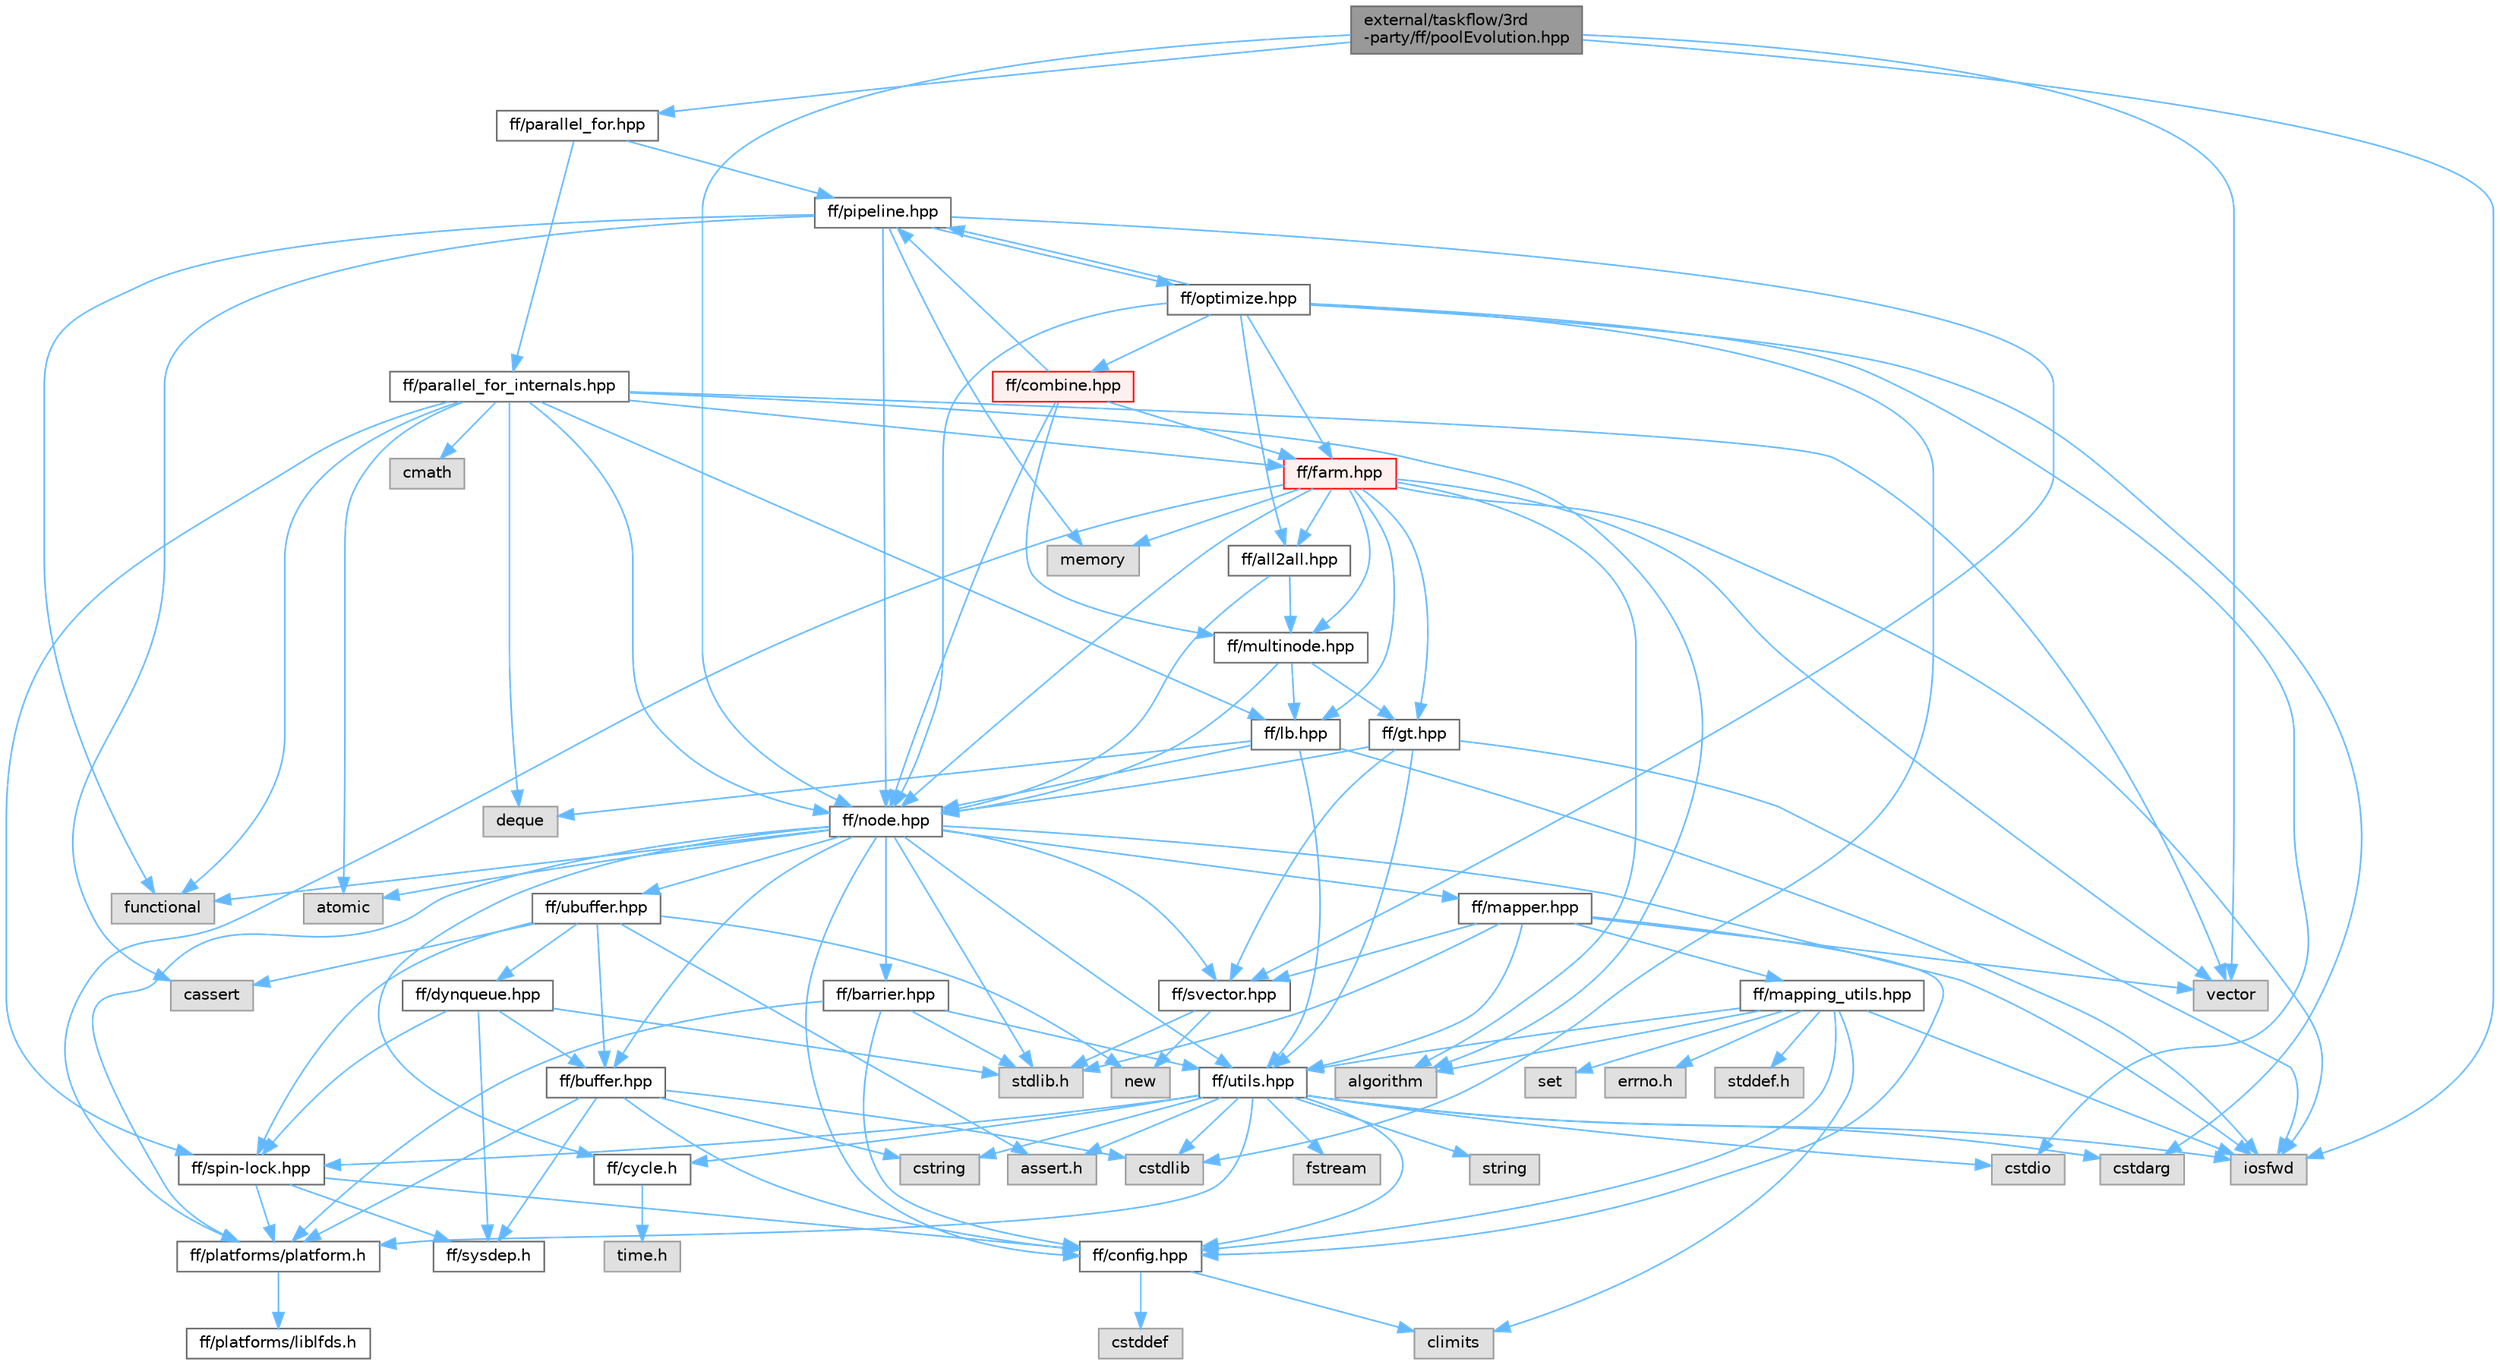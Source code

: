 digraph "external/taskflow/3rd-party/ff/poolEvolution.hpp"
{
 // LATEX_PDF_SIZE
  bgcolor="transparent";
  edge [fontname=Helvetica,fontsize=10,labelfontname=Helvetica,labelfontsize=10];
  node [fontname=Helvetica,fontsize=10,shape=box,height=0.2,width=0.4];
  Node1 [id="Node000001",label="external/taskflow/3rd\l-party/ff/poolEvolution.hpp",height=0.2,width=0.4,color="gray40", fillcolor="grey60", style="filled", fontcolor="black",tooltip="The PoolEvolution pattern models the evolution of a given population."];
  Node1 -> Node2 [id="edge125_Node000001_Node000002",color="steelblue1",style="solid",tooltip=" "];
  Node2 [id="Node000002",label="iosfwd",height=0.2,width=0.4,color="grey60", fillcolor="#E0E0E0", style="filled",tooltip=" "];
  Node1 -> Node3 [id="edge126_Node000001_Node000003",color="steelblue1",style="solid",tooltip=" "];
  Node3 [id="Node000003",label="vector",height=0.2,width=0.4,color="grey60", fillcolor="#E0E0E0", style="filled",tooltip=" "];
  Node1 -> Node4 [id="edge127_Node000001_Node000004",color="steelblue1",style="solid",tooltip=" "];
  Node4 [id="Node000004",label="ff/node.hpp",height=0.2,width=0.4,color="grey40", fillcolor="white", style="filled",URL="$node_8hpp.html",tooltip="FastFlow ff_node"];
  Node4 -> Node5 [id="edge128_Node000004_Node000005",color="steelblue1",style="solid",tooltip=" "];
  Node5 [id="Node000005",label="stdlib.h",height=0.2,width=0.4,color="grey60", fillcolor="#E0E0E0", style="filled",tooltip=" "];
  Node4 -> Node2 [id="edge129_Node000004_Node000002",color="steelblue1",style="solid",tooltip=" "];
  Node4 -> Node6 [id="edge130_Node000004_Node000006",color="steelblue1",style="solid",tooltip=" "];
  Node6 [id="Node000006",label="functional",height=0.2,width=0.4,color="grey60", fillcolor="#E0E0E0", style="filled",tooltip=" "];
  Node4 -> Node7 [id="edge131_Node000004_Node000007",color="steelblue1",style="solid",tooltip=" "];
  Node7 [id="Node000007",label="ff/platforms/platform.h",height=0.2,width=0.4,color="grey40", fillcolor="white", style="filled",URL="$external_2taskflow_23rd-party_2ff_2platforms_2_platform_8h.html",tooltip=" "];
  Node7 -> Node8 [id="edge132_Node000007_Node000008",color="steelblue1",style="solid",tooltip=" "];
  Node8 [id="Node000008",label="ff/platforms/liblfds.h",height=0.2,width=0.4,color="grey40", fillcolor="white", style="filled",URL="$liblfds_8h.html",tooltip=" "];
  Node4 -> Node9 [id="edge133_Node000004_Node000009",color="steelblue1",style="solid",tooltip=" "];
  Node9 [id="Node000009",label="ff/cycle.h",height=0.2,width=0.4,color="grey40", fillcolor="white", style="filled",URL="$cycle_8h.html",tooltip=" "];
  Node9 -> Node10 [id="edge134_Node000009_Node000010",color="steelblue1",style="solid",tooltip=" "];
  Node10 [id="Node000010",label="time.h",height=0.2,width=0.4,color="grey60", fillcolor="#E0E0E0", style="filled",tooltip=" "];
  Node4 -> Node11 [id="edge135_Node000004_Node000011",color="steelblue1",style="solid",tooltip=" "];
  Node11 [id="Node000011",label="ff/utils.hpp",height=0.2,width=0.4,color="grey40", fillcolor="white", style="filled",URL="$utils_8hpp.html",tooltip="Utility functions"];
  Node11 -> Node12 [id="edge136_Node000011_Node000012",color="steelblue1",style="solid",tooltip=" "];
  Node12 [id="Node000012",label="assert.h",height=0.2,width=0.4,color="grey60", fillcolor="#E0E0E0", style="filled",tooltip=" "];
  Node11 -> Node13 [id="edge137_Node000011_Node000013",color="steelblue1",style="solid",tooltip=" "];
  Node13 [id="Node000013",label="cstdio",height=0.2,width=0.4,color="grey60", fillcolor="#E0E0E0", style="filled",tooltip=" "];
  Node11 -> Node14 [id="edge138_Node000011_Node000014",color="steelblue1",style="solid",tooltip=" "];
  Node14 [id="Node000014",label="cstdlib",height=0.2,width=0.4,color="grey60", fillcolor="#E0E0E0", style="filled",tooltip=" "];
  Node11 -> Node15 [id="edge139_Node000011_Node000015",color="steelblue1",style="solid",tooltip=" "];
  Node15 [id="Node000015",label="cstdarg",height=0.2,width=0.4,color="grey60", fillcolor="#E0E0E0", style="filled",tooltip=" "];
  Node11 -> Node2 [id="edge140_Node000011_Node000002",color="steelblue1",style="solid",tooltip=" "];
  Node11 -> Node16 [id="edge141_Node000011_Node000016",color="steelblue1",style="solid",tooltip=" "];
  Node16 [id="Node000016",label="ff/config.hpp",height=0.2,width=0.4,color="grey40", fillcolor="white", style="filled",URL="$config_8hpp.html",tooltip=" "];
  Node16 -> Node17 [id="edge142_Node000016_Node000017",color="steelblue1",style="solid",tooltip=" "];
  Node17 [id="Node000017",label="cstddef",height=0.2,width=0.4,color="grey60", fillcolor="#E0E0E0", style="filled",tooltip=" "];
  Node16 -> Node18 [id="edge143_Node000016_Node000018",color="steelblue1",style="solid",tooltip=" "];
  Node18 [id="Node000018",label="climits",height=0.2,width=0.4,color="grey60", fillcolor="#E0E0E0", style="filled",tooltip=" "];
  Node11 -> Node7 [id="edge144_Node000011_Node000007",color="steelblue1",style="solid",tooltip=" "];
  Node11 -> Node19 [id="edge145_Node000011_Node000019",color="steelblue1",style="solid",tooltip=" "];
  Node19 [id="Node000019",label="cstring",height=0.2,width=0.4,color="grey60", fillcolor="#E0E0E0", style="filled",tooltip=" "];
  Node11 -> Node20 [id="edge146_Node000011_Node000020",color="steelblue1",style="solid",tooltip=" "];
  Node20 [id="Node000020",label="string",height=0.2,width=0.4,color="grey60", fillcolor="#E0E0E0", style="filled",tooltip=" "];
  Node11 -> Node21 [id="edge147_Node000011_Node000021",color="steelblue1",style="solid",tooltip=" "];
  Node21 [id="Node000021",label="fstream",height=0.2,width=0.4,color="grey60", fillcolor="#E0E0E0", style="filled",tooltip=" "];
  Node11 -> Node9 [id="edge148_Node000011_Node000009",color="steelblue1",style="solid",tooltip=" "];
  Node11 -> Node22 [id="edge149_Node000011_Node000022",color="steelblue1",style="solid",tooltip=" "];
  Node22 [id="Node000022",label="ff/spin-lock.hpp",height=0.2,width=0.4,color="grey40", fillcolor="white", style="filled",URL="$spin-lock_8hpp.html",tooltip="This file contains several alternative spin lock(s) implementations that can be used as FastFlow spin..."];
  Node22 -> Node23 [id="edge150_Node000022_Node000023",color="steelblue1",style="solid",tooltip=" "];
  Node23 [id="Node000023",label="ff/sysdep.h",height=0.2,width=0.4,color="grey40", fillcolor="white", style="filled",URL="$sysdep_8h.html",tooltip=" "];
  Node22 -> Node7 [id="edge151_Node000022_Node000007",color="steelblue1",style="solid",tooltip=" "];
  Node22 -> Node16 [id="edge152_Node000022_Node000016",color="steelblue1",style="solid",tooltip=" "];
  Node4 -> Node24 [id="edge153_Node000004_Node000024",color="steelblue1",style="solid",tooltip=" "];
  Node24 [id="Node000024",label="ff/buffer.hpp",height=0.2,width=0.4,color="grey40", fillcolor="white", style="filled",URL="$buffer_8hpp.html",tooltip="This file contains the definition of the bounded SPSC channel buffer used in FastFlow"];
  Node24 -> Node14 [id="edge154_Node000024_Node000014",color="steelblue1",style="solid",tooltip=" "];
  Node24 -> Node19 [id="edge155_Node000024_Node000019",color="steelblue1",style="solid",tooltip=" "];
  Node24 -> Node23 [id="edge156_Node000024_Node000023",color="steelblue1",style="solid",tooltip=" "];
  Node24 -> Node16 [id="edge157_Node000024_Node000016",color="steelblue1",style="solid",tooltip=" "];
  Node24 -> Node7 [id="edge158_Node000024_Node000007",color="steelblue1",style="solid",tooltip=" "];
  Node4 -> Node25 [id="edge159_Node000004_Node000025",color="steelblue1",style="solid",tooltip=" "];
  Node25 [id="Node000025",label="ff/ubuffer.hpp",height=0.2,width=0.4,color="grey40", fillcolor="white", style="filled",URL="$ubuffer_8hpp.html",tooltip="This file contains the definition of the unbounded SWSR circular buffer used in FastFlow"];
  Node25 -> Node12 [id="edge160_Node000025_Node000012",color="steelblue1",style="solid",tooltip=" "];
  Node25 -> Node26 [id="edge161_Node000025_Node000026",color="steelblue1",style="solid",tooltip=" "];
  Node26 [id="Node000026",label="cassert",height=0.2,width=0.4,color="grey60", fillcolor="#E0E0E0", style="filled",tooltip=" "];
  Node25 -> Node27 [id="edge162_Node000025_Node000027",color="steelblue1",style="solid",tooltip=" "];
  Node27 [id="Node000027",label="new",height=0.2,width=0.4,color="grey60", fillcolor="#E0E0E0", style="filled",tooltip=" "];
  Node25 -> Node28 [id="edge163_Node000025_Node000028",color="steelblue1",style="solid",tooltip=" "];
  Node28 [id="Node000028",label="ff/dynqueue.hpp",height=0.2,width=0.4,color="grey40", fillcolor="white", style="filled",URL="$dynqueue_8hpp.html",tooltip="Implementation of a dynamic queue. Not currently used."];
  Node28 -> Node5 [id="edge164_Node000028_Node000005",color="steelblue1",style="solid",tooltip=" "];
  Node28 -> Node24 [id="edge165_Node000028_Node000024",color="steelblue1",style="solid",tooltip=" "];
  Node28 -> Node22 [id="edge166_Node000028_Node000022",color="steelblue1",style="solid",tooltip=" "];
  Node28 -> Node23 [id="edge167_Node000028_Node000023",color="steelblue1",style="solid",tooltip=" "];
  Node25 -> Node24 [id="edge168_Node000025_Node000024",color="steelblue1",style="solid",tooltip=" "];
  Node25 -> Node22 [id="edge169_Node000025_Node000022",color="steelblue1",style="solid",tooltip=" "];
  Node4 -> Node29 [id="edge170_Node000004_Node000029",color="steelblue1",style="solid",tooltip=" "];
  Node29 [id="Node000029",label="ff/mapper.hpp",height=0.2,width=0.4,color="grey40", fillcolor="white", style="filled",URL="$mapper_8hpp.html",tooltip="This file contains the thread mapper definition used in FastFlow"];
  Node29 -> Node5 [id="edge171_Node000029_Node000005",color="steelblue1",style="solid",tooltip=" "];
  Node29 -> Node16 [id="edge172_Node000029_Node000016",color="steelblue1",style="solid",tooltip=" "];
  Node29 -> Node30 [id="edge173_Node000029_Node000030",color="steelblue1",style="solid",tooltip=" "];
  Node30 [id="Node000030",label="ff/svector.hpp",height=0.2,width=0.4,color="grey40", fillcolor="white", style="filled",URL="$svector_8hpp.html",tooltip="Simple yet efficient dynamic vector"];
  Node30 -> Node5 [id="edge174_Node000030_Node000005",color="steelblue1",style="solid",tooltip=" "];
  Node30 -> Node27 [id="edge175_Node000030_Node000027",color="steelblue1",style="solid",tooltip=" "];
  Node29 -> Node11 [id="edge176_Node000029_Node000011",color="steelblue1",style="solid",tooltip=" "];
  Node29 -> Node31 [id="edge177_Node000029_Node000031",color="steelblue1",style="solid",tooltip=" "];
  Node31 [id="Node000031",label="ff/mapping_utils.hpp",height=0.2,width=0.4,color="grey40", fillcolor="white", style="filled",URL="$mapping__utils_8hpp.html",tooltip="This file contains utilities for plaform inspection and thread pinning"];
  Node31 -> Node18 [id="edge178_Node000031_Node000018",color="steelblue1",style="solid",tooltip=" "];
  Node31 -> Node32 [id="edge179_Node000031_Node000032",color="steelblue1",style="solid",tooltip=" "];
  Node32 [id="Node000032",label="set",height=0.2,width=0.4,color="grey60", fillcolor="#E0E0E0", style="filled",tooltip=" "];
  Node31 -> Node33 [id="edge180_Node000031_Node000033",color="steelblue1",style="solid",tooltip=" "];
  Node33 [id="Node000033",label="algorithm",height=0.2,width=0.4,color="grey60", fillcolor="#E0E0E0", style="filled",tooltip=" "];
  Node31 -> Node2 [id="edge181_Node000031_Node000002",color="steelblue1",style="solid",tooltip=" "];
  Node31 -> Node34 [id="edge182_Node000031_Node000034",color="steelblue1",style="solid",tooltip=" "];
  Node34 [id="Node000034",label="errno.h",height=0.2,width=0.4,color="grey60", fillcolor="#E0E0E0", style="filled",tooltip=" "];
  Node31 -> Node16 [id="edge183_Node000031_Node000016",color="steelblue1",style="solid",tooltip=" "];
  Node31 -> Node11 [id="edge184_Node000031_Node000011",color="steelblue1",style="solid",tooltip=" "];
  Node31 -> Node35 [id="edge185_Node000031_Node000035",color="steelblue1",style="solid",tooltip=" "];
  Node35 [id="Node000035",label="stddef.h",height=0.2,width=0.4,color="grey60", fillcolor="#E0E0E0", style="filled",tooltip=" "];
  Node29 -> Node3 [id="edge186_Node000029_Node000003",color="steelblue1",style="solid",tooltip=" "];
  Node4 -> Node16 [id="edge187_Node000004_Node000016",color="steelblue1",style="solid",tooltip=" "];
  Node4 -> Node30 [id="edge188_Node000004_Node000030",color="steelblue1",style="solid",tooltip=" "];
  Node4 -> Node36 [id="edge189_Node000004_Node000036",color="steelblue1",style="solid",tooltip=" "];
  Node36 [id="Node000036",label="ff/barrier.hpp",height=0.2,width=0.4,color="grey40", fillcolor="white", style="filled",URL="$barrier_8hpp.html",tooltip="FastFlow blocking and non-blocking barrier implementations"];
  Node36 -> Node5 [id="edge190_Node000036_Node000005",color="steelblue1",style="solid",tooltip=" "];
  Node36 -> Node7 [id="edge191_Node000036_Node000007",color="steelblue1",style="solid",tooltip=" "];
  Node36 -> Node11 [id="edge192_Node000036_Node000011",color="steelblue1",style="solid",tooltip=" "];
  Node36 -> Node16 [id="edge193_Node000036_Node000016",color="steelblue1",style="solid",tooltip=" "];
  Node4 -> Node37 [id="edge194_Node000004_Node000037",color="steelblue1",style="solid",tooltip=" "];
  Node37 [id="Node000037",label="atomic",height=0.2,width=0.4,color="grey60", fillcolor="#E0E0E0", style="filled",tooltip=" "];
  Node1 -> Node38 [id="edge195_Node000001_Node000038",color="steelblue1",style="solid",tooltip=" "];
  Node38 [id="Node000038",label="ff/parallel_for.hpp",height=0.2,width=0.4,color="grey40", fillcolor="white", style="filled",URL="$parallel__for_8hpp.html",tooltip="It describes the ParallelFor/ParallelForReduce/ParallelForPipeReduce patterns."];
  Node38 -> Node39 [id="edge196_Node000038_Node000039",color="steelblue1",style="solid",tooltip=" "];
  Node39 [id="Node000039",label="ff/pipeline.hpp",height=0.2,width=0.4,color="grey40", fillcolor="white", style="filled",URL="$3rd-party_2ff_2pipeline_8hpp.html",tooltip="This file implements the pipeline skeleton, both in the high-level pattern syntax (ff::ff_pipe) and l..."];
  Node39 -> Node26 [id="edge197_Node000039_Node000026",color="steelblue1",style="solid",tooltip=" "];
  Node39 -> Node40 [id="edge198_Node000039_Node000040",color="steelblue1",style="solid",tooltip=" "];
  Node40 [id="Node000040",label="memory",height=0.2,width=0.4,color="grey60", fillcolor="#E0E0E0", style="filled",tooltip=" "];
  Node39 -> Node6 [id="edge199_Node000039_Node000006",color="steelblue1",style="solid",tooltip=" "];
  Node39 -> Node30 [id="edge200_Node000039_Node000030",color="steelblue1",style="solid",tooltip=" "];
  Node39 -> Node4 [id="edge201_Node000039_Node000004",color="steelblue1",style="solid",tooltip=" "];
  Node39 -> Node41 [id="edge202_Node000039_Node000041",color="steelblue1",style="solid",tooltip=" "];
  Node41 [id="Node000041",label="ff/optimize.hpp",height=0.2,width=0.4,color="grey40", fillcolor="white", style="filled",URL="$optimize_8hpp.html",tooltip="FastFlow optimization heuristics"];
  Node41 -> Node13 [id="edge203_Node000041_Node000013",color="steelblue1",style="solid",tooltip=" "];
  Node41 -> Node14 [id="edge204_Node000041_Node000014",color="steelblue1",style="solid",tooltip=" "];
  Node41 -> Node15 [id="edge205_Node000041_Node000015",color="steelblue1",style="solid",tooltip=" "];
  Node41 -> Node4 [id="edge206_Node000041_Node000004",color="steelblue1",style="solid",tooltip=" "];
  Node41 -> Node39 [id="edge207_Node000041_Node000039",color="steelblue1",style="solid",tooltip=" "];
  Node41 -> Node42 [id="edge208_Node000041_Node000042",color="steelblue1",style="solid",tooltip=" "];
  Node42 [id="Node000042",label="ff/farm.hpp",height=0.2,width=0.4,color="red", fillcolor="#FFF0F0", style="filled",URL="$farm_8hpp.html",tooltip="Farm pattern"];
  Node42 -> Node2 [id="edge209_Node000042_Node000002",color="steelblue1",style="solid",tooltip=" "];
  Node42 -> Node3 [id="edge210_Node000042_Node000003",color="steelblue1",style="solid",tooltip=" "];
  Node42 -> Node33 [id="edge211_Node000042_Node000033",color="steelblue1",style="solid",tooltip=" "];
  Node42 -> Node40 [id="edge212_Node000042_Node000040",color="steelblue1",style="solid",tooltip=" "];
  Node42 -> Node7 [id="edge213_Node000042_Node000007",color="steelblue1",style="solid",tooltip=" "];
  Node42 -> Node43 [id="edge214_Node000042_Node000043",color="steelblue1",style="solid",tooltip=" "];
  Node43 [id="Node000043",label="ff/lb.hpp",height=0.2,width=0.4,color="grey40", fillcolor="white", style="filled",URL="$lb_8hpp.html",tooltip="Farm Emitter (not a ff_node)"];
  Node43 -> Node2 [id="edge215_Node000043_Node000002",color="steelblue1",style="solid",tooltip=" "];
  Node43 -> Node44 [id="edge216_Node000043_Node000044",color="steelblue1",style="solid",tooltip=" "];
  Node44 [id="Node000044",label="deque",height=0.2,width=0.4,color="grey60", fillcolor="#E0E0E0", style="filled",tooltip=" "];
  Node43 -> Node11 [id="edge217_Node000043_Node000011",color="steelblue1",style="solid",tooltip=" "];
  Node43 -> Node4 [id="edge218_Node000043_Node000004",color="steelblue1",style="solid",tooltip=" "];
  Node42 -> Node45 [id="edge219_Node000042_Node000045",color="steelblue1",style="solid",tooltip=" "];
  Node45 [id="Node000045",label="ff/gt.hpp",height=0.2,width=0.4,color="grey40", fillcolor="white", style="filled",URL="$gt_8hpp.html",tooltip="Farm Collector (it is not a ff_node)"];
  Node45 -> Node2 [id="edge220_Node000045_Node000002",color="steelblue1",style="solid",tooltip=" "];
  Node45 -> Node30 [id="edge221_Node000045_Node000030",color="steelblue1",style="solid",tooltip=" "];
  Node45 -> Node11 [id="edge222_Node000045_Node000011",color="steelblue1",style="solid",tooltip=" "];
  Node45 -> Node4 [id="edge223_Node000045_Node000004",color="steelblue1",style="solid",tooltip=" "];
  Node42 -> Node4 [id="edge224_Node000042_Node000004",color="steelblue1",style="solid",tooltip=" "];
  Node42 -> Node46 [id="edge225_Node000042_Node000046",color="steelblue1",style="solid",tooltip=" "];
  Node46 [id="Node000046",label="ff/multinode.hpp",height=0.2,width=0.4,color="grey40", fillcolor="white", style="filled",URL="$multinode_8hpp.html",tooltip="FastFlow ff_minode ff_monode and typed versions."];
  Node46 -> Node4 [id="edge226_Node000046_Node000004",color="steelblue1",style="solid",tooltip=" "];
  Node46 -> Node43 [id="edge227_Node000046_Node000043",color="steelblue1",style="solid",tooltip=" "];
  Node46 -> Node45 [id="edge228_Node000046_Node000045",color="steelblue1",style="solid",tooltip=" "];
  Node42 -> Node49 [id="edge229_Node000042_Node000049",color="steelblue1",style="solid",tooltip=" "];
  Node49 [id="Node000049",label="ff/all2all.hpp",height=0.2,width=0.4,color="grey40", fillcolor="white", style="filled",URL="$all2all_8hpp.html",tooltip="FastFlow all-2-all building block"];
  Node49 -> Node4 [id="edge230_Node000049_Node000004",color="steelblue1",style="solid",tooltip=" "];
  Node49 -> Node46 [id="edge231_Node000049_Node000046",color="steelblue1",style="solid",tooltip=" "];
  Node41 -> Node49 [id="edge232_Node000041_Node000049",color="steelblue1",style="solid",tooltip=" "];
  Node41 -> Node50 [id="edge233_Node000041_Node000050",color="steelblue1",style="solid",tooltip=" "];
  Node50 [id="Node000050",label="ff/combine.hpp",height=0.2,width=0.4,color="red", fillcolor="#FFF0F0", style="filled",URL="$combine_8hpp.html",tooltip="FastFlow composition building block"];
  Node50 -> Node4 [id="edge234_Node000050_Node000004",color="steelblue1",style="solid",tooltip=" "];
  Node50 -> Node46 [id="edge235_Node000050_Node000046",color="steelblue1",style="solid",tooltip=" "];
  Node50 -> Node39 [id="edge236_Node000050_Node000039",color="steelblue1",style="solid",tooltip=" "];
  Node50 -> Node42 [id="edge237_Node000050_Node000042",color="steelblue1",style="solid",tooltip=" "];
  Node38 -> Node51 [id="edge238_Node000038_Node000051",color="steelblue1",style="solid",tooltip=" "];
  Node51 [id="Node000051",label="ff/parallel_for_internals.hpp",height=0.2,width=0.4,color="grey40", fillcolor="white", style="filled",URL="$parallel__for__internals_8hpp.html",tooltip="Internal classes and functions for parallel_for/parallel_reduce skeletons."];
  Node51 -> Node37 [id="edge239_Node000051_Node000037",color="steelblue1",style="solid",tooltip=" "];
  Node51 -> Node33 [id="edge240_Node000051_Node000033",color="steelblue1",style="solid",tooltip=" "];
  Node51 -> Node44 [id="edge241_Node000051_Node000044",color="steelblue1",style="solid",tooltip=" "];
  Node51 -> Node3 [id="edge242_Node000051_Node000003",color="steelblue1",style="solid",tooltip=" "];
  Node51 -> Node52 [id="edge243_Node000051_Node000052",color="steelblue1",style="solid",tooltip=" "];
  Node52 [id="Node000052",label="cmath",height=0.2,width=0.4,color="grey60", fillcolor="#E0E0E0", style="filled",tooltip=" "];
  Node51 -> Node6 [id="edge244_Node000051_Node000006",color="steelblue1",style="solid",tooltip=" "];
  Node51 -> Node43 [id="edge245_Node000051_Node000043",color="steelblue1",style="solid",tooltip=" "];
  Node51 -> Node4 [id="edge246_Node000051_Node000004",color="steelblue1",style="solid",tooltip=" "];
  Node51 -> Node42 [id="edge247_Node000051_Node000042",color="steelblue1",style="solid",tooltip=" "];
  Node51 -> Node22 [id="edge248_Node000051_Node000022",color="steelblue1",style="solid",tooltip=" "];
}

